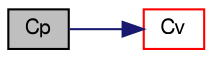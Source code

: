 digraph "Cp"
{
  bgcolor="transparent";
  edge [fontname="FreeSans",fontsize="10",labelfontname="FreeSans",labelfontsize="10"];
  node [fontname="FreeSans",fontsize="10",shape=record];
  rankdir="LR";
  Node75 [label="Cp",height=0.2,width=0.4,color="black", fillcolor="grey75", style="filled", fontcolor="black"];
  Node75 -> Node76 [color="midnightblue",fontsize="10",style="solid",fontname="FreeSans"];
  Node76 [label="Cv",height=0.2,width=0.4,color="red",URL="$a30158.html#aaa9193b8b9a41df8616b514c78ac5943",tooltip="Heat capacity at constant volume [J/(kg K)]. "];
}
